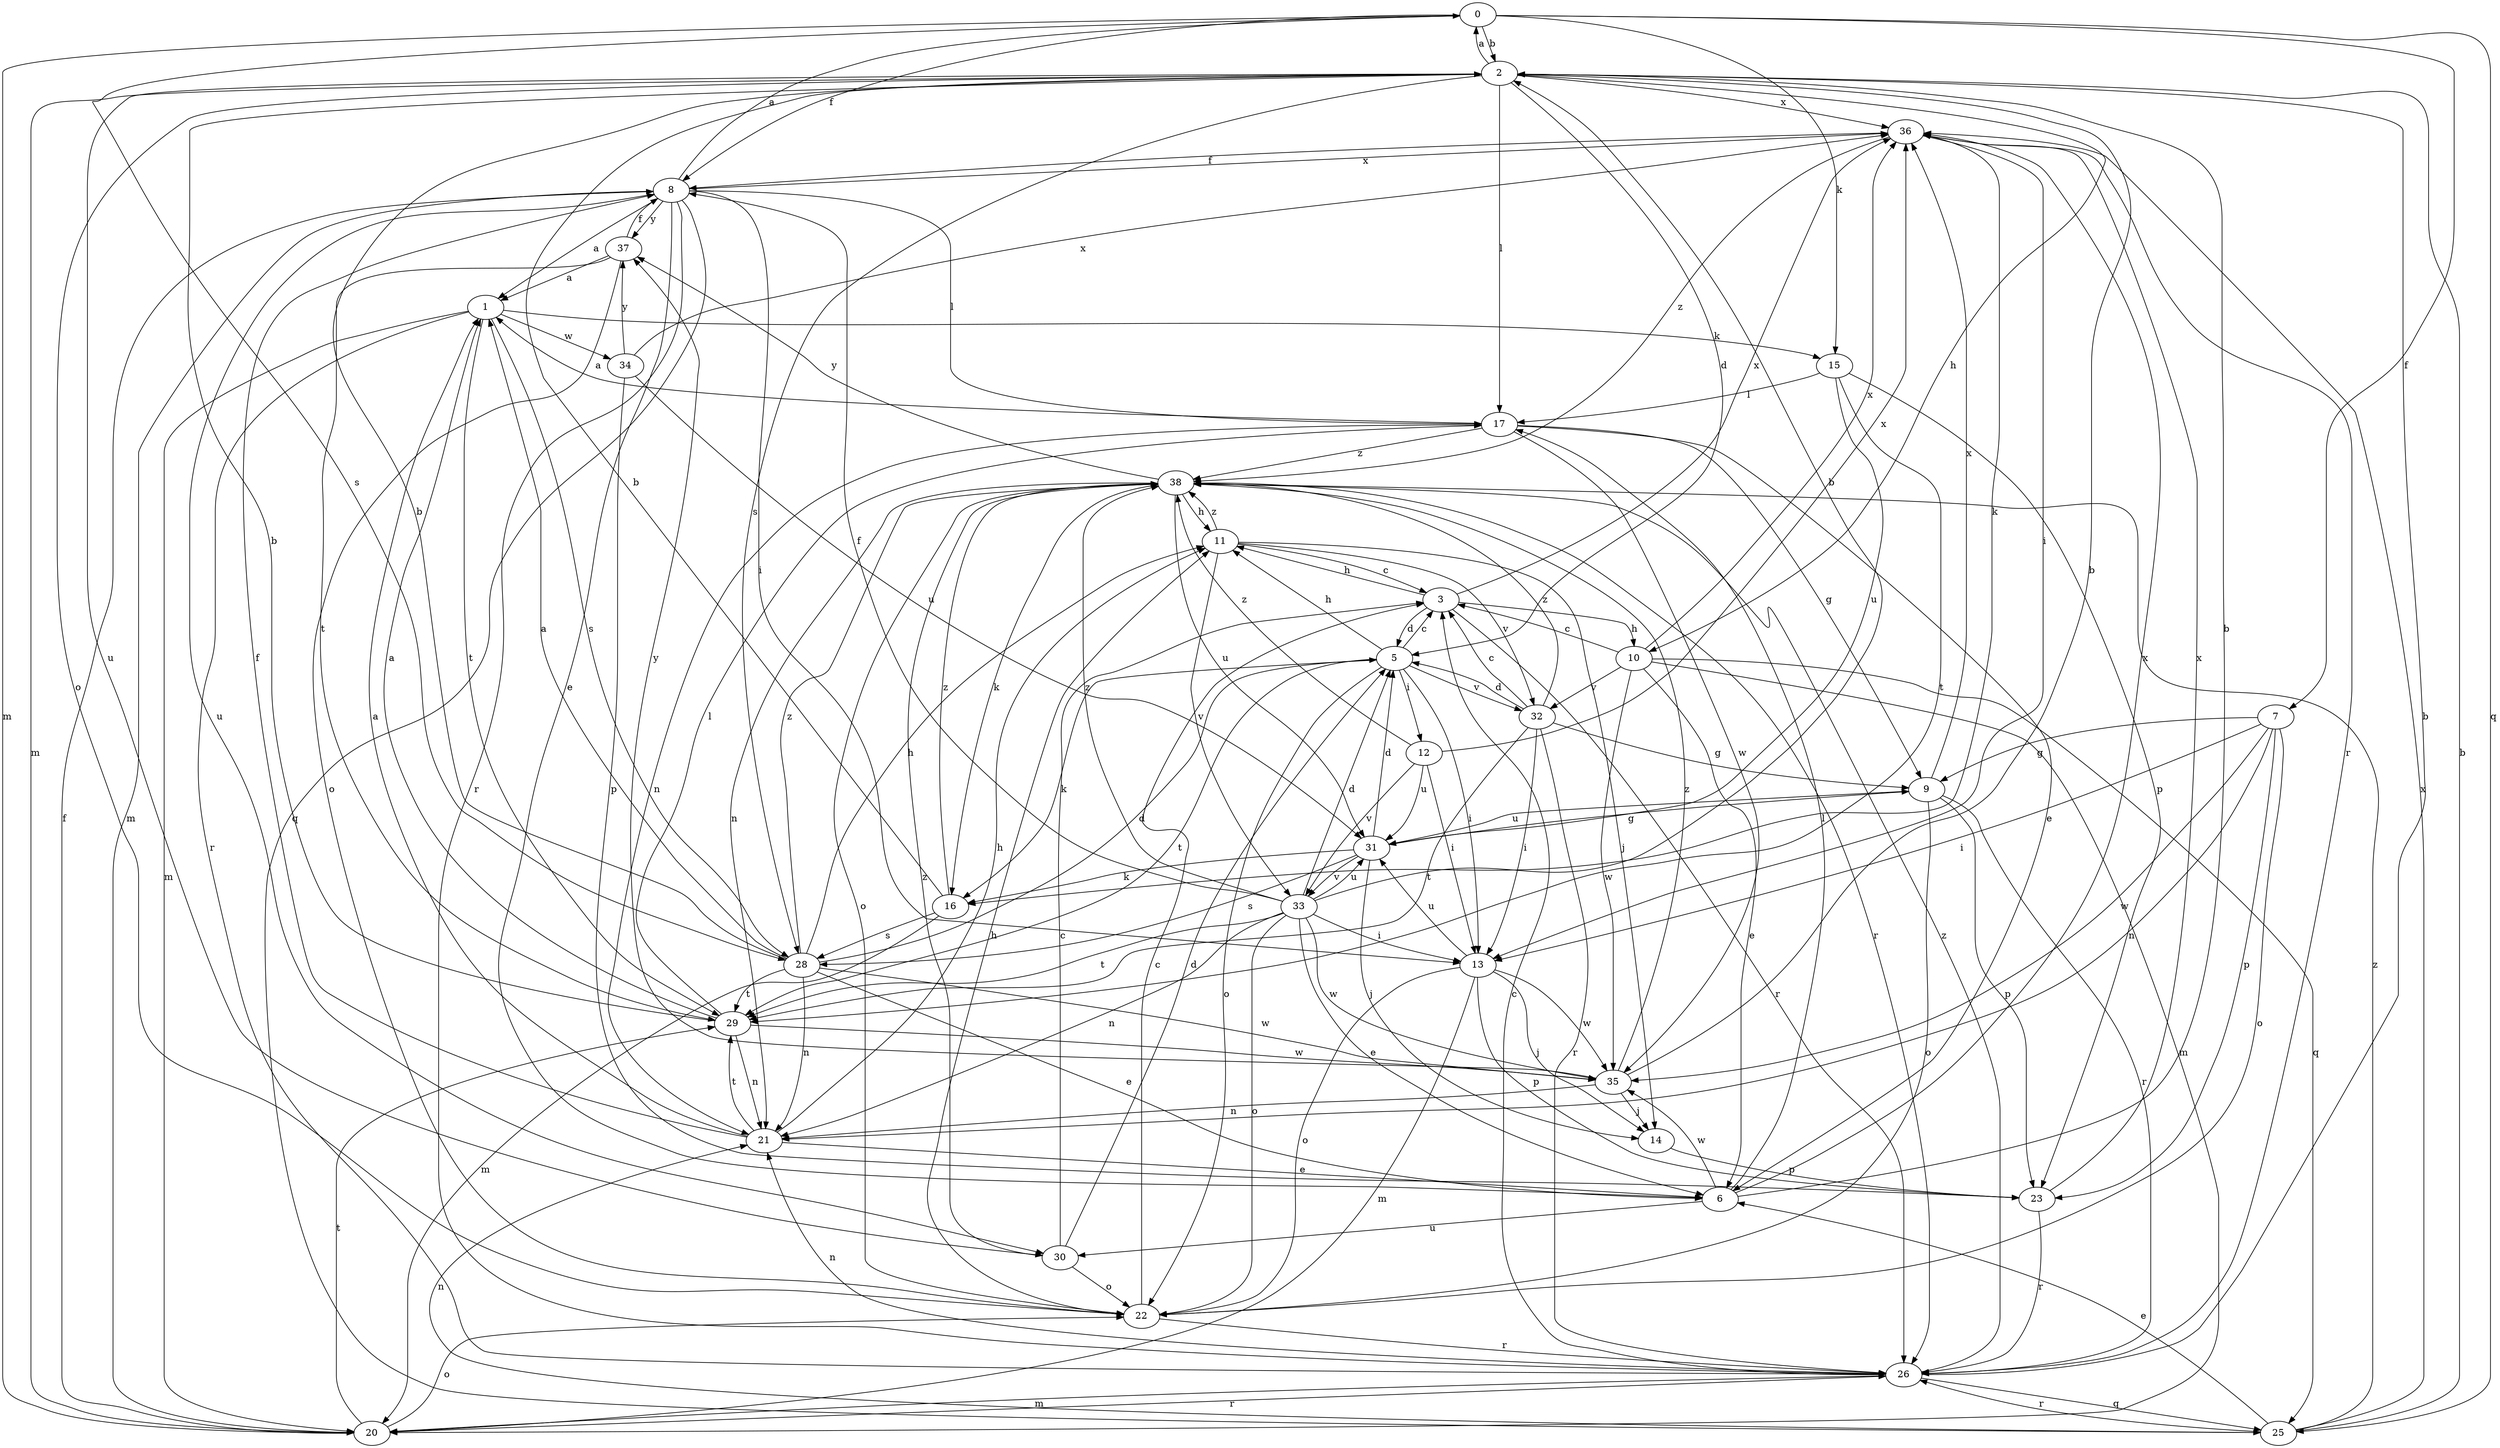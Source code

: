 strict digraph  {
0;
1;
2;
3;
5;
6;
7;
8;
9;
10;
11;
12;
13;
14;
15;
16;
17;
20;
21;
22;
23;
25;
26;
28;
29;
30;
31;
32;
33;
34;
35;
36;
37;
38;
0 -> 2  [label=b];
0 -> 7  [label=f];
0 -> 8  [label=f];
0 -> 15  [label=k];
0 -> 20  [label=m];
0 -> 25  [label=q];
0 -> 28  [label=s];
1 -> 15  [label=k];
1 -> 20  [label=m];
1 -> 26  [label=r];
1 -> 28  [label=s];
1 -> 29  [label=t];
1 -> 34  [label=w];
2 -> 0  [label=a];
2 -> 5  [label=d];
2 -> 10  [label=h];
2 -> 17  [label=l];
2 -> 20  [label=m];
2 -> 22  [label=o];
2 -> 28  [label=s];
2 -> 30  [label=u];
2 -> 36  [label=x];
3 -> 5  [label=d];
3 -> 10  [label=h];
3 -> 11  [label=h];
3 -> 26  [label=r];
3 -> 36  [label=x];
5 -> 3  [label=c];
5 -> 11  [label=h];
5 -> 12  [label=i];
5 -> 13  [label=i];
5 -> 16  [label=k];
5 -> 22  [label=o];
5 -> 29  [label=t];
5 -> 32  [label=v];
6 -> 2  [label=b];
6 -> 17  [label=l];
6 -> 30  [label=u];
6 -> 35  [label=w];
6 -> 36  [label=x];
7 -> 9  [label=g];
7 -> 13  [label=i];
7 -> 21  [label=n];
7 -> 22  [label=o];
7 -> 23  [label=p];
7 -> 35  [label=w];
8 -> 0  [label=a];
8 -> 1  [label=a];
8 -> 6  [label=e];
8 -> 13  [label=i];
8 -> 17  [label=l];
8 -> 20  [label=m];
8 -> 25  [label=q];
8 -> 26  [label=r];
8 -> 30  [label=u];
8 -> 36  [label=x];
8 -> 37  [label=y];
9 -> 22  [label=o];
9 -> 23  [label=p];
9 -> 26  [label=r];
9 -> 31  [label=u];
9 -> 36  [label=x];
10 -> 3  [label=c];
10 -> 6  [label=e];
10 -> 20  [label=m];
10 -> 25  [label=q];
10 -> 32  [label=v];
10 -> 35  [label=w];
10 -> 36  [label=x];
11 -> 3  [label=c];
11 -> 14  [label=j];
11 -> 32  [label=v];
11 -> 33  [label=v];
11 -> 38  [label=z];
12 -> 13  [label=i];
12 -> 31  [label=u];
12 -> 33  [label=v];
12 -> 36  [label=x];
12 -> 38  [label=z];
13 -> 14  [label=j];
13 -> 20  [label=m];
13 -> 22  [label=o];
13 -> 23  [label=p];
13 -> 31  [label=u];
13 -> 35  [label=w];
14 -> 23  [label=p];
15 -> 17  [label=l];
15 -> 23  [label=p];
15 -> 29  [label=t];
15 -> 31  [label=u];
16 -> 2  [label=b];
16 -> 20  [label=m];
16 -> 28  [label=s];
16 -> 38  [label=z];
17 -> 1  [label=a];
17 -> 6  [label=e];
17 -> 9  [label=g];
17 -> 21  [label=n];
17 -> 35  [label=w];
17 -> 38  [label=z];
20 -> 8  [label=f];
20 -> 22  [label=o];
20 -> 26  [label=r];
20 -> 29  [label=t];
21 -> 1  [label=a];
21 -> 6  [label=e];
21 -> 8  [label=f];
21 -> 11  [label=h];
21 -> 29  [label=t];
22 -> 3  [label=c];
22 -> 11  [label=h];
22 -> 26  [label=r];
23 -> 26  [label=r];
23 -> 36  [label=x];
25 -> 2  [label=b];
25 -> 6  [label=e];
25 -> 21  [label=n];
25 -> 26  [label=r];
25 -> 36  [label=x];
25 -> 38  [label=z];
26 -> 2  [label=b];
26 -> 3  [label=c];
26 -> 20  [label=m];
26 -> 21  [label=n];
26 -> 25  [label=q];
26 -> 38  [label=z];
28 -> 1  [label=a];
28 -> 2  [label=b];
28 -> 5  [label=d];
28 -> 6  [label=e];
28 -> 11  [label=h];
28 -> 21  [label=n];
28 -> 29  [label=t];
28 -> 35  [label=w];
28 -> 38  [label=z];
29 -> 1  [label=a];
29 -> 2  [label=b];
29 -> 17  [label=l];
29 -> 21  [label=n];
29 -> 35  [label=w];
30 -> 3  [label=c];
30 -> 5  [label=d];
30 -> 22  [label=o];
30 -> 38  [label=z];
31 -> 5  [label=d];
31 -> 9  [label=g];
31 -> 14  [label=j];
31 -> 16  [label=k];
31 -> 28  [label=s];
31 -> 33  [label=v];
32 -> 3  [label=c];
32 -> 5  [label=d];
32 -> 9  [label=g];
32 -> 13  [label=i];
32 -> 26  [label=r];
32 -> 29  [label=t];
32 -> 38  [label=z];
33 -> 2  [label=b];
33 -> 5  [label=d];
33 -> 6  [label=e];
33 -> 8  [label=f];
33 -> 13  [label=i];
33 -> 21  [label=n];
33 -> 22  [label=o];
33 -> 29  [label=t];
33 -> 31  [label=u];
33 -> 35  [label=w];
33 -> 38  [label=z];
34 -> 23  [label=p];
34 -> 31  [label=u];
34 -> 36  [label=x];
34 -> 37  [label=y];
35 -> 2  [label=b];
35 -> 14  [label=j];
35 -> 21  [label=n];
35 -> 37  [label=y];
35 -> 38  [label=z];
36 -> 8  [label=f];
36 -> 13  [label=i];
36 -> 16  [label=k];
36 -> 26  [label=r];
36 -> 38  [label=z];
37 -> 1  [label=a];
37 -> 8  [label=f];
37 -> 22  [label=o];
37 -> 29  [label=t];
38 -> 11  [label=h];
38 -> 16  [label=k];
38 -> 21  [label=n];
38 -> 22  [label=o];
38 -> 26  [label=r];
38 -> 31  [label=u];
38 -> 37  [label=y];
}
